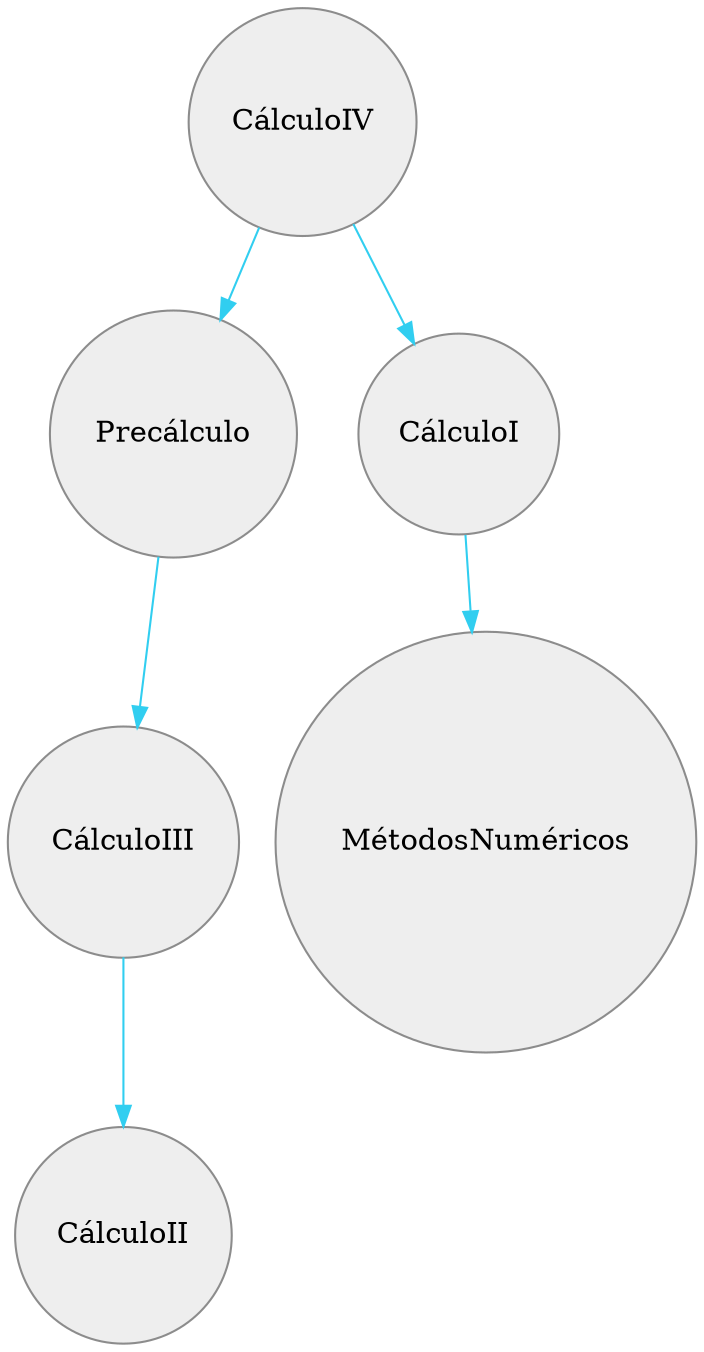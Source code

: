 digraph G {
node [shape=circle];
node [style=filled];
node [fillcolor="#EEEEEE"];
node [color="#8C8C8C"];
edge [color="#31CEF0"];
CálculoIV -> Precálculo -> CálculoIII -> CálculoII


CálculoIV -> CálculoI -> MétodosNuméricos


}